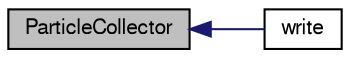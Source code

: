 digraph "ParticleCollector"
{
  bgcolor="transparent";
  edge [fontname="FreeSans",fontsize="10",labelfontname="FreeSans",labelfontsize="10"];
  node [fontname="FreeSans",fontsize="10",shape=record];
  rankdir="LR";
  Node58 [label="ParticleCollector",height=0.2,width=0.4,color="black", fillcolor="grey75", style="filled", fontcolor="black"];
  Node58 -> Node59 [dir="back",color="midnightblue",fontsize="10",style="solid",fontname="FreeSans"];
  Node59 [label="write",height=0.2,width=0.4,color="black",URL="$a23982.html#aac759501cf6c7895a70eecbef0226ae1",tooltip="Write post-processing info. "];
}
